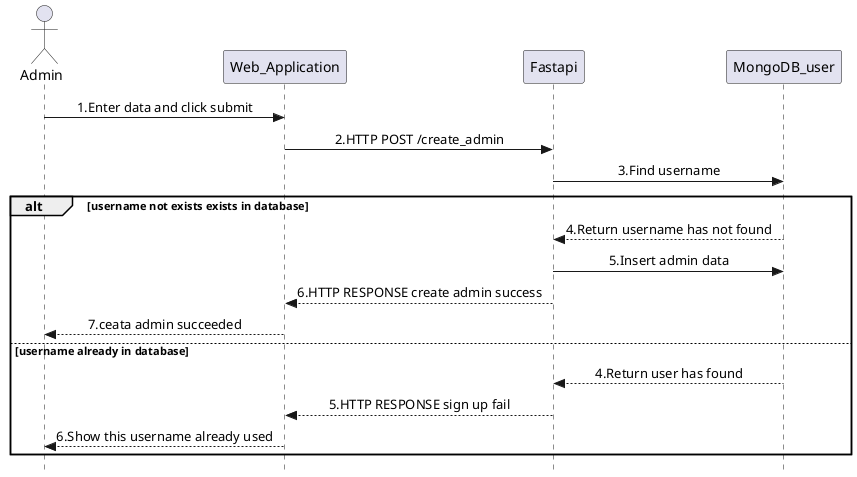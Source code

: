 @startuml Roof_Surface_Admin_addAdmin
skinparam Style strictuml
skinparam SequenceMessageAlignment center
actor Admin as admin
participant Web_Application as web_app
participant Fastapi as fastapi
participant MongoDB_user as user
admin -> web_app : 1.Enter data and click submit
web_app -> fastapi : 2.HTTP POST /create_admin
fastapi -> user : 3.Find username
alt username not exists exists in database 
    user --> fastapi :4.Return username has not found
    fastapi -> user : 5.Insert admin data
    fastapi --> web_app : 6.HTTP RESPONSE create admin success
    web_app --> admin : 7.ceata admin succeeded
else username already in database
    user --> fastapi : 4.Return user has found
    fastapi --> web_app : 5.HTTP RESPONSE sign up fail
    web_app --> admin : 6.Show this username already used
end
@enduml